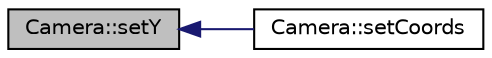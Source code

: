 digraph "Camera::setY"
{
  edge [fontname="Helvetica",fontsize="10",labelfontname="Helvetica",labelfontsize="10"];
  node [fontname="Helvetica",fontsize="10",shape=record];
  rankdir="LR";
  Node1 [label="Camera::setY",height=0.2,width=0.4,color="black", fillcolor="grey75", style="filled", fontcolor="black"];
  Node1 -> Node2 [dir="back",color="midnightblue",fontsize="10",style="solid",fontname="Helvetica"];
  Node2 [label="Camera::setCoords",height=0.2,width=0.4,color="black", fillcolor="white", style="filled",URL="$class_camera.html#a852f9987f68d5e722462a2bdb0797693"];
}

